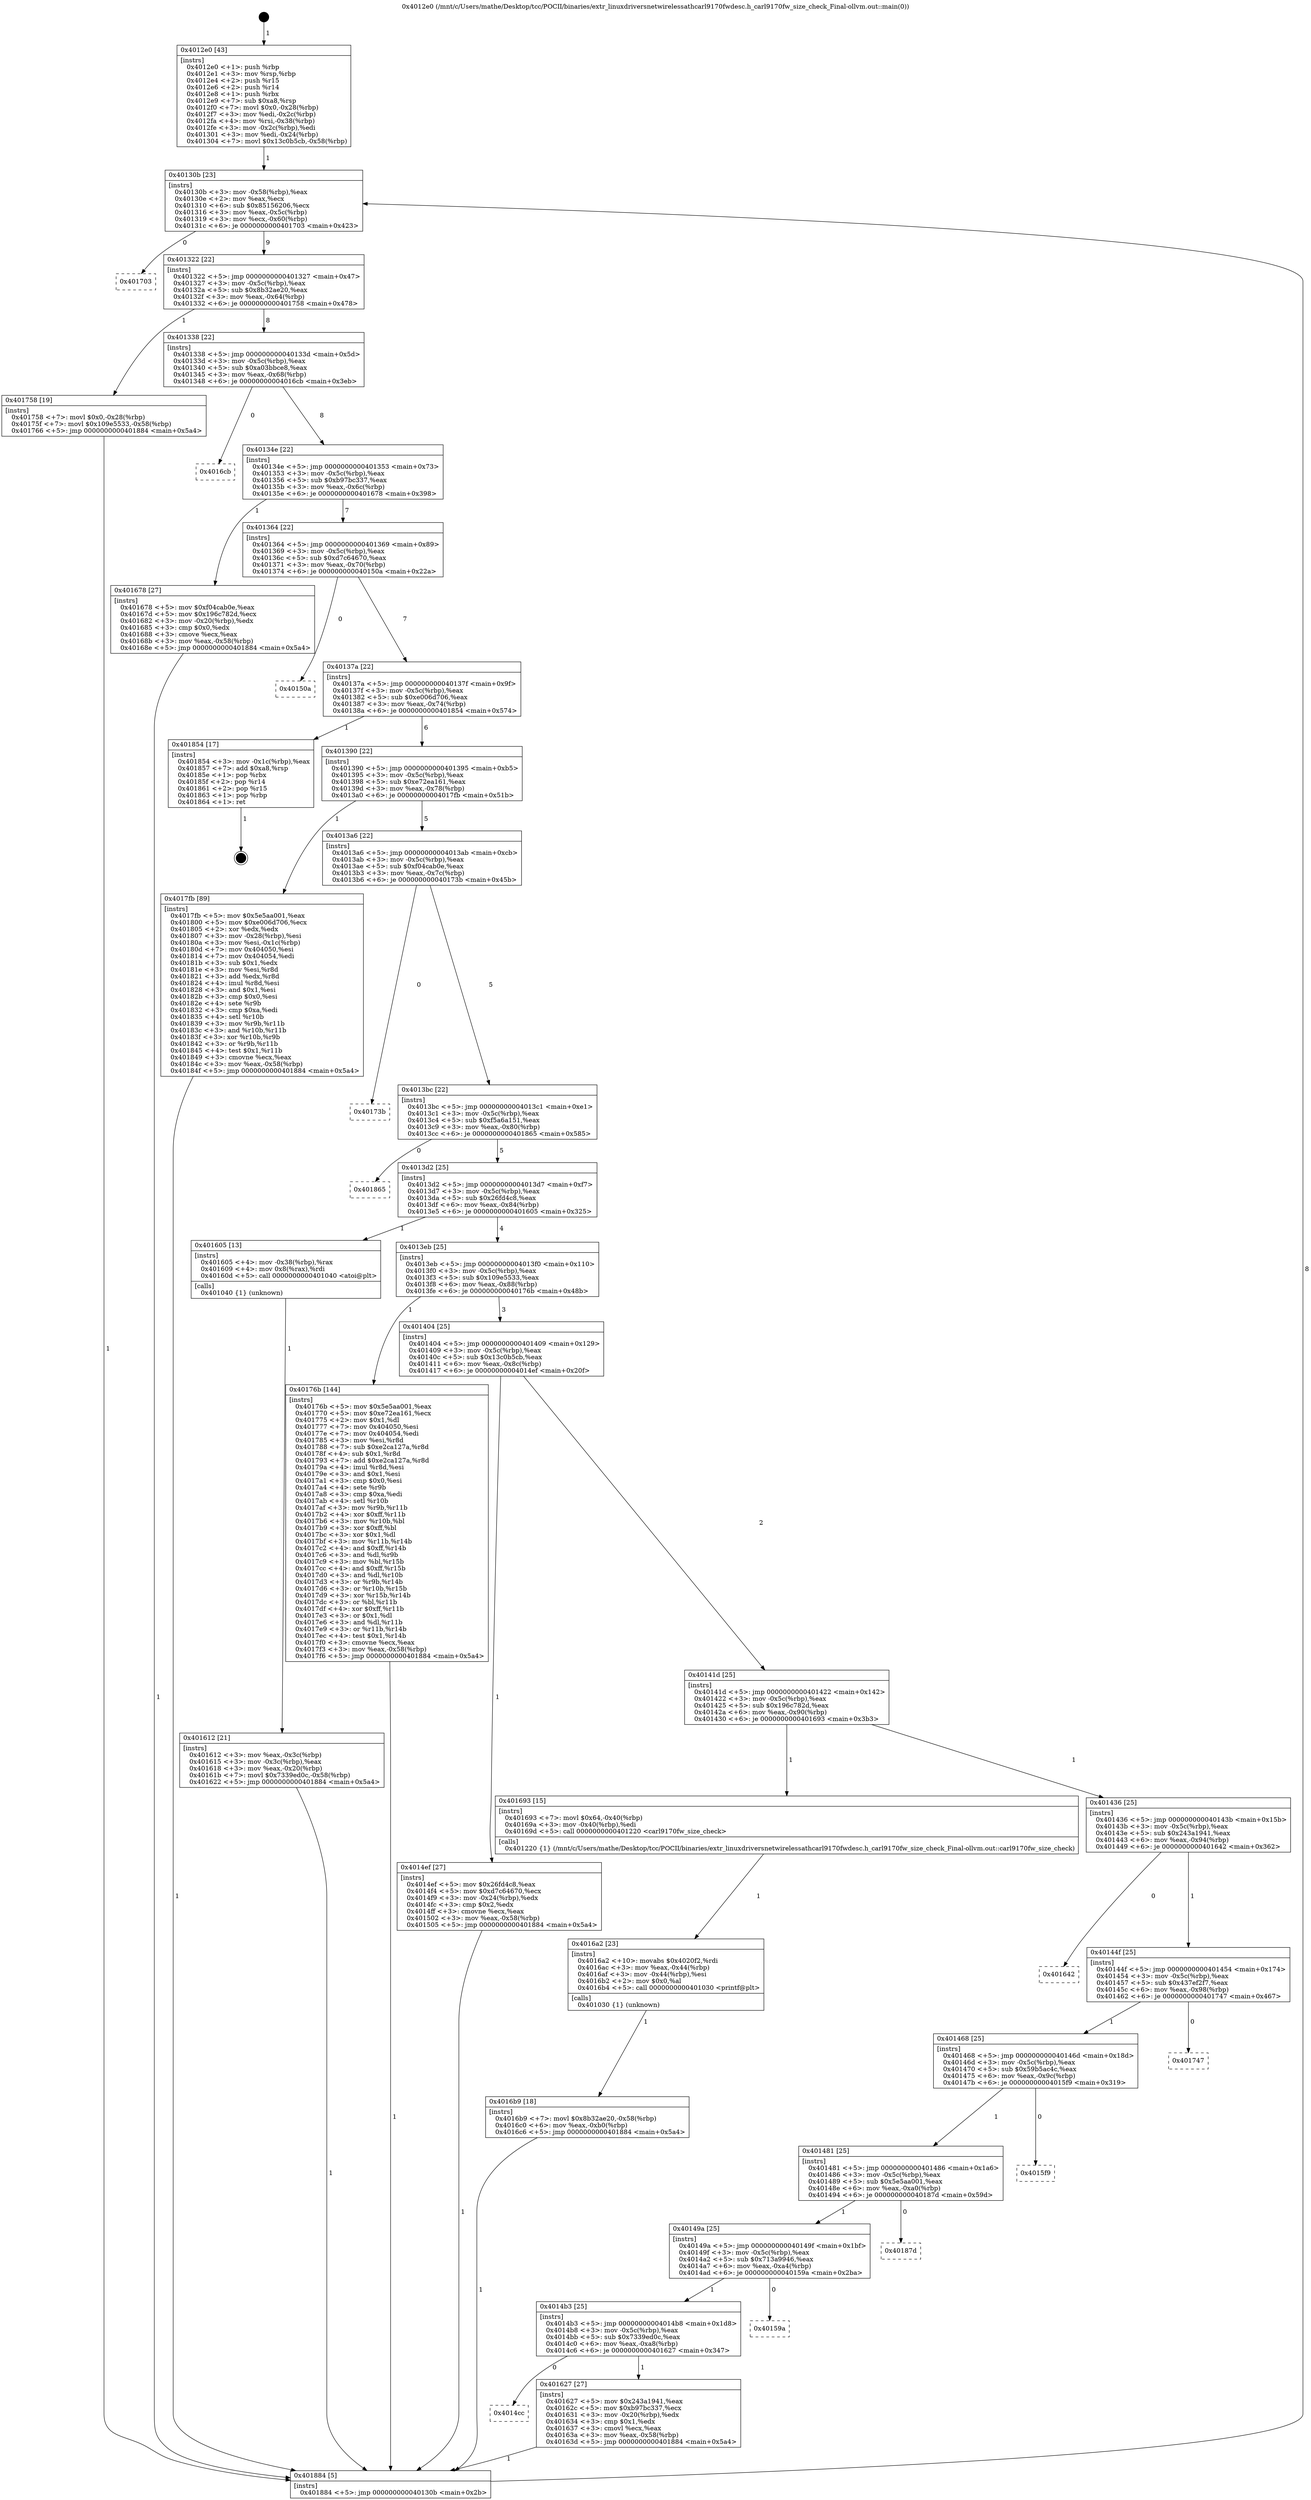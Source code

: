digraph "0x4012e0" {
  label = "0x4012e0 (/mnt/c/Users/mathe/Desktop/tcc/POCII/binaries/extr_linuxdriversnetwirelessathcarl9170fwdesc.h_carl9170fw_size_check_Final-ollvm.out::main(0))"
  labelloc = "t"
  node[shape=record]

  Entry [label="",width=0.3,height=0.3,shape=circle,fillcolor=black,style=filled]
  "0x40130b" [label="{
     0x40130b [23]\l
     | [instrs]\l
     &nbsp;&nbsp;0x40130b \<+3\>: mov -0x58(%rbp),%eax\l
     &nbsp;&nbsp;0x40130e \<+2\>: mov %eax,%ecx\l
     &nbsp;&nbsp;0x401310 \<+6\>: sub $0x85156206,%ecx\l
     &nbsp;&nbsp;0x401316 \<+3\>: mov %eax,-0x5c(%rbp)\l
     &nbsp;&nbsp;0x401319 \<+3\>: mov %ecx,-0x60(%rbp)\l
     &nbsp;&nbsp;0x40131c \<+6\>: je 0000000000401703 \<main+0x423\>\l
  }"]
  "0x401703" [label="{
     0x401703\l
  }", style=dashed]
  "0x401322" [label="{
     0x401322 [22]\l
     | [instrs]\l
     &nbsp;&nbsp;0x401322 \<+5\>: jmp 0000000000401327 \<main+0x47\>\l
     &nbsp;&nbsp;0x401327 \<+3\>: mov -0x5c(%rbp),%eax\l
     &nbsp;&nbsp;0x40132a \<+5\>: sub $0x8b32ae20,%eax\l
     &nbsp;&nbsp;0x40132f \<+3\>: mov %eax,-0x64(%rbp)\l
     &nbsp;&nbsp;0x401332 \<+6\>: je 0000000000401758 \<main+0x478\>\l
  }"]
  Exit [label="",width=0.3,height=0.3,shape=circle,fillcolor=black,style=filled,peripheries=2]
  "0x401758" [label="{
     0x401758 [19]\l
     | [instrs]\l
     &nbsp;&nbsp;0x401758 \<+7\>: movl $0x0,-0x28(%rbp)\l
     &nbsp;&nbsp;0x40175f \<+7\>: movl $0x109e5533,-0x58(%rbp)\l
     &nbsp;&nbsp;0x401766 \<+5\>: jmp 0000000000401884 \<main+0x5a4\>\l
  }"]
  "0x401338" [label="{
     0x401338 [22]\l
     | [instrs]\l
     &nbsp;&nbsp;0x401338 \<+5\>: jmp 000000000040133d \<main+0x5d\>\l
     &nbsp;&nbsp;0x40133d \<+3\>: mov -0x5c(%rbp),%eax\l
     &nbsp;&nbsp;0x401340 \<+5\>: sub $0xa03bbce8,%eax\l
     &nbsp;&nbsp;0x401345 \<+3\>: mov %eax,-0x68(%rbp)\l
     &nbsp;&nbsp;0x401348 \<+6\>: je 00000000004016cb \<main+0x3eb\>\l
  }"]
  "0x4016b9" [label="{
     0x4016b9 [18]\l
     | [instrs]\l
     &nbsp;&nbsp;0x4016b9 \<+7\>: movl $0x8b32ae20,-0x58(%rbp)\l
     &nbsp;&nbsp;0x4016c0 \<+6\>: mov %eax,-0xb0(%rbp)\l
     &nbsp;&nbsp;0x4016c6 \<+5\>: jmp 0000000000401884 \<main+0x5a4\>\l
  }"]
  "0x4016cb" [label="{
     0x4016cb\l
  }", style=dashed]
  "0x40134e" [label="{
     0x40134e [22]\l
     | [instrs]\l
     &nbsp;&nbsp;0x40134e \<+5\>: jmp 0000000000401353 \<main+0x73\>\l
     &nbsp;&nbsp;0x401353 \<+3\>: mov -0x5c(%rbp),%eax\l
     &nbsp;&nbsp;0x401356 \<+5\>: sub $0xb97bc337,%eax\l
     &nbsp;&nbsp;0x40135b \<+3\>: mov %eax,-0x6c(%rbp)\l
     &nbsp;&nbsp;0x40135e \<+6\>: je 0000000000401678 \<main+0x398\>\l
  }"]
  "0x4016a2" [label="{
     0x4016a2 [23]\l
     | [instrs]\l
     &nbsp;&nbsp;0x4016a2 \<+10\>: movabs $0x4020f2,%rdi\l
     &nbsp;&nbsp;0x4016ac \<+3\>: mov %eax,-0x44(%rbp)\l
     &nbsp;&nbsp;0x4016af \<+3\>: mov -0x44(%rbp),%esi\l
     &nbsp;&nbsp;0x4016b2 \<+2\>: mov $0x0,%al\l
     &nbsp;&nbsp;0x4016b4 \<+5\>: call 0000000000401030 \<printf@plt\>\l
     | [calls]\l
     &nbsp;&nbsp;0x401030 \{1\} (unknown)\l
  }"]
  "0x401678" [label="{
     0x401678 [27]\l
     | [instrs]\l
     &nbsp;&nbsp;0x401678 \<+5\>: mov $0xf04cab0e,%eax\l
     &nbsp;&nbsp;0x40167d \<+5\>: mov $0x196c782d,%ecx\l
     &nbsp;&nbsp;0x401682 \<+3\>: mov -0x20(%rbp),%edx\l
     &nbsp;&nbsp;0x401685 \<+3\>: cmp $0x0,%edx\l
     &nbsp;&nbsp;0x401688 \<+3\>: cmove %ecx,%eax\l
     &nbsp;&nbsp;0x40168b \<+3\>: mov %eax,-0x58(%rbp)\l
     &nbsp;&nbsp;0x40168e \<+5\>: jmp 0000000000401884 \<main+0x5a4\>\l
  }"]
  "0x401364" [label="{
     0x401364 [22]\l
     | [instrs]\l
     &nbsp;&nbsp;0x401364 \<+5\>: jmp 0000000000401369 \<main+0x89\>\l
     &nbsp;&nbsp;0x401369 \<+3\>: mov -0x5c(%rbp),%eax\l
     &nbsp;&nbsp;0x40136c \<+5\>: sub $0xd7c64670,%eax\l
     &nbsp;&nbsp;0x401371 \<+3\>: mov %eax,-0x70(%rbp)\l
     &nbsp;&nbsp;0x401374 \<+6\>: je 000000000040150a \<main+0x22a\>\l
  }"]
  "0x4014cc" [label="{
     0x4014cc\l
  }", style=dashed]
  "0x40150a" [label="{
     0x40150a\l
  }", style=dashed]
  "0x40137a" [label="{
     0x40137a [22]\l
     | [instrs]\l
     &nbsp;&nbsp;0x40137a \<+5\>: jmp 000000000040137f \<main+0x9f\>\l
     &nbsp;&nbsp;0x40137f \<+3\>: mov -0x5c(%rbp),%eax\l
     &nbsp;&nbsp;0x401382 \<+5\>: sub $0xe006d706,%eax\l
     &nbsp;&nbsp;0x401387 \<+3\>: mov %eax,-0x74(%rbp)\l
     &nbsp;&nbsp;0x40138a \<+6\>: je 0000000000401854 \<main+0x574\>\l
  }"]
  "0x401627" [label="{
     0x401627 [27]\l
     | [instrs]\l
     &nbsp;&nbsp;0x401627 \<+5\>: mov $0x243a1941,%eax\l
     &nbsp;&nbsp;0x40162c \<+5\>: mov $0xb97bc337,%ecx\l
     &nbsp;&nbsp;0x401631 \<+3\>: mov -0x20(%rbp),%edx\l
     &nbsp;&nbsp;0x401634 \<+3\>: cmp $0x1,%edx\l
     &nbsp;&nbsp;0x401637 \<+3\>: cmovl %ecx,%eax\l
     &nbsp;&nbsp;0x40163a \<+3\>: mov %eax,-0x58(%rbp)\l
     &nbsp;&nbsp;0x40163d \<+5\>: jmp 0000000000401884 \<main+0x5a4\>\l
  }"]
  "0x401854" [label="{
     0x401854 [17]\l
     | [instrs]\l
     &nbsp;&nbsp;0x401854 \<+3\>: mov -0x1c(%rbp),%eax\l
     &nbsp;&nbsp;0x401857 \<+7\>: add $0xa8,%rsp\l
     &nbsp;&nbsp;0x40185e \<+1\>: pop %rbx\l
     &nbsp;&nbsp;0x40185f \<+2\>: pop %r14\l
     &nbsp;&nbsp;0x401861 \<+2\>: pop %r15\l
     &nbsp;&nbsp;0x401863 \<+1\>: pop %rbp\l
     &nbsp;&nbsp;0x401864 \<+1\>: ret\l
  }"]
  "0x401390" [label="{
     0x401390 [22]\l
     | [instrs]\l
     &nbsp;&nbsp;0x401390 \<+5\>: jmp 0000000000401395 \<main+0xb5\>\l
     &nbsp;&nbsp;0x401395 \<+3\>: mov -0x5c(%rbp),%eax\l
     &nbsp;&nbsp;0x401398 \<+5\>: sub $0xe72ea161,%eax\l
     &nbsp;&nbsp;0x40139d \<+3\>: mov %eax,-0x78(%rbp)\l
     &nbsp;&nbsp;0x4013a0 \<+6\>: je 00000000004017fb \<main+0x51b\>\l
  }"]
  "0x4014b3" [label="{
     0x4014b3 [25]\l
     | [instrs]\l
     &nbsp;&nbsp;0x4014b3 \<+5\>: jmp 00000000004014b8 \<main+0x1d8\>\l
     &nbsp;&nbsp;0x4014b8 \<+3\>: mov -0x5c(%rbp),%eax\l
     &nbsp;&nbsp;0x4014bb \<+5\>: sub $0x7339ed0c,%eax\l
     &nbsp;&nbsp;0x4014c0 \<+6\>: mov %eax,-0xa8(%rbp)\l
     &nbsp;&nbsp;0x4014c6 \<+6\>: je 0000000000401627 \<main+0x347\>\l
  }"]
  "0x4017fb" [label="{
     0x4017fb [89]\l
     | [instrs]\l
     &nbsp;&nbsp;0x4017fb \<+5\>: mov $0x5e5aa001,%eax\l
     &nbsp;&nbsp;0x401800 \<+5\>: mov $0xe006d706,%ecx\l
     &nbsp;&nbsp;0x401805 \<+2\>: xor %edx,%edx\l
     &nbsp;&nbsp;0x401807 \<+3\>: mov -0x28(%rbp),%esi\l
     &nbsp;&nbsp;0x40180a \<+3\>: mov %esi,-0x1c(%rbp)\l
     &nbsp;&nbsp;0x40180d \<+7\>: mov 0x404050,%esi\l
     &nbsp;&nbsp;0x401814 \<+7\>: mov 0x404054,%edi\l
     &nbsp;&nbsp;0x40181b \<+3\>: sub $0x1,%edx\l
     &nbsp;&nbsp;0x40181e \<+3\>: mov %esi,%r8d\l
     &nbsp;&nbsp;0x401821 \<+3\>: add %edx,%r8d\l
     &nbsp;&nbsp;0x401824 \<+4\>: imul %r8d,%esi\l
     &nbsp;&nbsp;0x401828 \<+3\>: and $0x1,%esi\l
     &nbsp;&nbsp;0x40182b \<+3\>: cmp $0x0,%esi\l
     &nbsp;&nbsp;0x40182e \<+4\>: sete %r9b\l
     &nbsp;&nbsp;0x401832 \<+3\>: cmp $0xa,%edi\l
     &nbsp;&nbsp;0x401835 \<+4\>: setl %r10b\l
     &nbsp;&nbsp;0x401839 \<+3\>: mov %r9b,%r11b\l
     &nbsp;&nbsp;0x40183c \<+3\>: and %r10b,%r11b\l
     &nbsp;&nbsp;0x40183f \<+3\>: xor %r10b,%r9b\l
     &nbsp;&nbsp;0x401842 \<+3\>: or %r9b,%r11b\l
     &nbsp;&nbsp;0x401845 \<+4\>: test $0x1,%r11b\l
     &nbsp;&nbsp;0x401849 \<+3\>: cmovne %ecx,%eax\l
     &nbsp;&nbsp;0x40184c \<+3\>: mov %eax,-0x58(%rbp)\l
     &nbsp;&nbsp;0x40184f \<+5\>: jmp 0000000000401884 \<main+0x5a4\>\l
  }"]
  "0x4013a6" [label="{
     0x4013a6 [22]\l
     | [instrs]\l
     &nbsp;&nbsp;0x4013a6 \<+5\>: jmp 00000000004013ab \<main+0xcb\>\l
     &nbsp;&nbsp;0x4013ab \<+3\>: mov -0x5c(%rbp),%eax\l
     &nbsp;&nbsp;0x4013ae \<+5\>: sub $0xf04cab0e,%eax\l
     &nbsp;&nbsp;0x4013b3 \<+3\>: mov %eax,-0x7c(%rbp)\l
     &nbsp;&nbsp;0x4013b6 \<+6\>: je 000000000040173b \<main+0x45b\>\l
  }"]
  "0x40159a" [label="{
     0x40159a\l
  }", style=dashed]
  "0x40173b" [label="{
     0x40173b\l
  }", style=dashed]
  "0x4013bc" [label="{
     0x4013bc [22]\l
     | [instrs]\l
     &nbsp;&nbsp;0x4013bc \<+5\>: jmp 00000000004013c1 \<main+0xe1\>\l
     &nbsp;&nbsp;0x4013c1 \<+3\>: mov -0x5c(%rbp),%eax\l
     &nbsp;&nbsp;0x4013c4 \<+5\>: sub $0xf5a6a151,%eax\l
     &nbsp;&nbsp;0x4013c9 \<+3\>: mov %eax,-0x80(%rbp)\l
     &nbsp;&nbsp;0x4013cc \<+6\>: je 0000000000401865 \<main+0x585\>\l
  }"]
  "0x40149a" [label="{
     0x40149a [25]\l
     | [instrs]\l
     &nbsp;&nbsp;0x40149a \<+5\>: jmp 000000000040149f \<main+0x1bf\>\l
     &nbsp;&nbsp;0x40149f \<+3\>: mov -0x5c(%rbp),%eax\l
     &nbsp;&nbsp;0x4014a2 \<+5\>: sub $0x713a9946,%eax\l
     &nbsp;&nbsp;0x4014a7 \<+6\>: mov %eax,-0xa4(%rbp)\l
     &nbsp;&nbsp;0x4014ad \<+6\>: je 000000000040159a \<main+0x2ba\>\l
  }"]
  "0x401865" [label="{
     0x401865\l
  }", style=dashed]
  "0x4013d2" [label="{
     0x4013d2 [25]\l
     | [instrs]\l
     &nbsp;&nbsp;0x4013d2 \<+5\>: jmp 00000000004013d7 \<main+0xf7\>\l
     &nbsp;&nbsp;0x4013d7 \<+3\>: mov -0x5c(%rbp),%eax\l
     &nbsp;&nbsp;0x4013da \<+5\>: sub $0x26fd4c8,%eax\l
     &nbsp;&nbsp;0x4013df \<+6\>: mov %eax,-0x84(%rbp)\l
     &nbsp;&nbsp;0x4013e5 \<+6\>: je 0000000000401605 \<main+0x325\>\l
  }"]
  "0x40187d" [label="{
     0x40187d\l
  }", style=dashed]
  "0x401605" [label="{
     0x401605 [13]\l
     | [instrs]\l
     &nbsp;&nbsp;0x401605 \<+4\>: mov -0x38(%rbp),%rax\l
     &nbsp;&nbsp;0x401609 \<+4\>: mov 0x8(%rax),%rdi\l
     &nbsp;&nbsp;0x40160d \<+5\>: call 0000000000401040 \<atoi@plt\>\l
     | [calls]\l
     &nbsp;&nbsp;0x401040 \{1\} (unknown)\l
  }"]
  "0x4013eb" [label="{
     0x4013eb [25]\l
     | [instrs]\l
     &nbsp;&nbsp;0x4013eb \<+5\>: jmp 00000000004013f0 \<main+0x110\>\l
     &nbsp;&nbsp;0x4013f0 \<+3\>: mov -0x5c(%rbp),%eax\l
     &nbsp;&nbsp;0x4013f3 \<+5\>: sub $0x109e5533,%eax\l
     &nbsp;&nbsp;0x4013f8 \<+6\>: mov %eax,-0x88(%rbp)\l
     &nbsp;&nbsp;0x4013fe \<+6\>: je 000000000040176b \<main+0x48b\>\l
  }"]
  "0x401481" [label="{
     0x401481 [25]\l
     | [instrs]\l
     &nbsp;&nbsp;0x401481 \<+5\>: jmp 0000000000401486 \<main+0x1a6\>\l
     &nbsp;&nbsp;0x401486 \<+3\>: mov -0x5c(%rbp),%eax\l
     &nbsp;&nbsp;0x401489 \<+5\>: sub $0x5e5aa001,%eax\l
     &nbsp;&nbsp;0x40148e \<+6\>: mov %eax,-0xa0(%rbp)\l
     &nbsp;&nbsp;0x401494 \<+6\>: je 000000000040187d \<main+0x59d\>\l
  }"]
  "0x40176b" [label="{
     0x40176b [144]\l
     | [instrs]\l
     &nbsp;&nbsp;0x40176b \<+5\>: mov $0x5e5aa001,%eax\l
     &nbsp;&nbsp;0x401770 \<+5\>: mov $0xe72ea161,%ecx\l
     &nbsp;&nbsp;0x401775 \<+2\>: mov $0x1,%dl\l
     &nbsp;&nbsp;0x401777 \<+7\>: mov 0x404050,%esi\l
     &nbsp;&nbsp;0x40177e \<+7\>: mov 0x404054,%edi\l
     &nbsp;&nbsp;0x401785 \<+3\>: mov %esi,%r8d\l
     &nbsp;&nbsp;0x401788 \<+7\>: sub $0xe2ca127a,%r8d\l
     &nbsp;&nbsp;0x40178f \<+4\>: sub $0x1,%r8d\l
     &nbsp;&nbsp;0x401793 \<+7\>: add $0xe2ca127a,%r8d\l
     &nbsp;&nbsp;0x40179a \<+4\>: imul %r8d,%esi\l
     &nbsp;&nbsp;0x40179e \<+3\>: and $0x1,%esi\l
     &nbsp;&nbsp;0x4017a1 \<+3\>: cmp $0x0,%esi\l
     &nbsp;&nbsp;0x4017a4 \<+4\>: sete %r9b\l
     &nbsp;&nbsp;0x4017a8 \<+3\>: cmp $0xa,%edi\l
     &nbsp;&nbsp;0x4017ab \<+4\>: setl %r10b\l
     &nbsp;&nbsp;0x4017af \<+3\>: mov %r9b,%r11b\l
     &nbsp;&nbsp;0x4017b2 \<+4\>: xor $0xff,%r11b\l
     &nbsp;&nbsp;0x4017b6 \<+3\>: mov %r10b,%bl\l
     &nbsp;&nbsp;0x4017b9 \<+3\>: xor $0xff,%bl\l
     &nbsp;&nbsp;0x4017bc \<+3\>: xor $0x1,%dl\l
     &nbsp;&nbsp;0x4017bf \<+3\>: mov %r11b,%r14b\l
     &nbsp;&nbsp;0x4017c2 \<+4\>: and $0xff,%r14b\l
     &nbsp;&nbsp;0x4017c6 \<+3\>: and %dl,%r9b\l
     &nbsp;&nbsp;0x4017c9 \<+3\>: mov %bl,%r15b\l
     &nbsp;&nbsp;0x4017cc \<+4\>: and $0xff,%r15b\l
     &nbsp;&nbsp;0x4017d0 \<+3\>: and %dl,%r10b\l
     &nbsp;&nbsp;0x4017d3 \<+3\>: or %r9b,%r14b\l
     &nbsp;&nbsp;0x4017d6 \<+3\>: or %r10b,%r15b\l
     &nbsp;&nbsp;0x4017d9 \<+3\>: xor %r15b,%r14b\l
     &nbsp;&nbsp;0x4017dc \<+3\>: or %bl,%r11b\l
     &nbsp;&nbsp;0x4017df \<+4\>: xor $0xff,%r11b\l
     &nbsp;&nbsp;0x4017e3 \<+3\>: or $0x1,%dl\l
     &nbsp;&nbsp;0x4017e6 \<+3\>: and %dl,%r11b\l
     &nbsp;&nbsp;0x4017e9 \<+3\>: or %r11b,%r14b\l
     &nbsp;&nbsp;0x4017ec \<+4\>: test $0x1,%r14b\l
     &nbsp;&nbsp;0x4017f0 \<+3\>: cmovne %ecx,%eax\l
     &nbsp;&nbsp;0x4017f3 \<+3\>: mov %eax,-0x58(%rbp)\l
     &nbsp;&nbsp;0x4017f6 \<+5\>: jmp 0000000000401884 \<main+0x5a4\>\l
  }"]
  "0x401404" [label="{
     0x401404 [25]\l
     | [instrs]\l
     &nbsp;&nbsp;0x401404 \<+5\>: jmp 0000000000401409 \<main+0x129\>\l
     &nbsp;&nbsp;0x401409 \<+3\>: mov -0x5c(%rbp),%eax\l
     &nbsp;&nbsp;0x40140c \<+5\>: sub $0x13c0b5cb,%eax\l
     &nbsp;&nbsp;0x401411 \<+6\>: mov %eax,-0x8c(%rbp)\l
     &nbsp;&nbsp;0x401417 \<+6\>: je 00000000004014ef \<main+0x20f\>\l
  }"]
  "0x4015f9" [label="{
     0x4015f9\l
  }", style=dashed]
  "0x4014ef" [label="{
     0x4014ef [27]\l
     | [instrs]\l
     &nbsp;&nbsp;0x4014ef \<+5\>: mov $0x26fd4c8,%eax\l
     &nbsp;&nbsp;0x4014f4 \<+5\>: mov $0xd7c64670,%ecx\l
     &nbsp;&nbsp;0x4014f9 \<+3\>: mov -0x24(%rbp),%edx\l
     &nbsp;&nbsp;0x4014fc \<+3\>: cmp $0x2,%edx\l
     &nbsp;&nbsp;0x4014ff \<+3\>: cmovne %ecx,%eax\l
     &nbsp;&nbsp;0x401502 \<+3\>: mov %eax,-0x58(%rbp)\l
     &nbsp;&nbsp;0x401505 \<+5\>: jmp 0000000000401884 \<main+0x5a4\>\l
  }"]
  "0x40141d" [label="{
     0x40141d [25]\l
     | [instrs]\l
     &nbsp;&nbsp;0x40141d \<+5\>: jmp 0000000000401422 \<main+0x142\>\l
     &nbsp;&nbsp;0x401422 \<+3\>: mov -0x5c(%rbp),%eax\l
     &nbsp;&nbsp;0x401425 \<+5\>: sub $0x196c782d,%eax\l
     &nbsp;&nbsp;0x40142a \<+6\>: mov %eax,-0x90(%rbp)\l
     &nbsp;&nbsp;0x401430 \<+6\>: je 0000000000401693 \<main+0x3b3\>\l
  }"]
  "0x401884" [label="{
     0x401884 [5]\l
     | [instrs]\l
     &nbsp;&nbsp;0x401884 \<+5\>: jmp 000000000040130b \<main+0x2b\>\l
  }"]
  "0x4012e0" [label="{
     0x4012e0 [43]\l
     | [instrs]\l
     &nbsp;&nbsp;0x4012e0 \<+1\>: push %rbp\l
     &nbsp;&nbsp;0x4012e1 \<+3\>: mov %rsp,%rbp\l
     &nbsp;&nbsp;0x4012e4 \<+2\>: push %r15\l
     &nbsp;&nbsp;0x4012e6 \<+2\>: push %r14\l
     &nbsp;&nbsp;0x4012e8 \<+1\>: push %rbx\l
     &nbsp;&nbsp;0x4012e9 \<+7\>: sub $0xa8,%rsp\l
     &nbsp;&nbsp;0x4012f0 \<+7\>: movl $0x0,-0x28(%rbp)\l
     &nbsp;&nbsp;0x4012f7 \<+3\>: mov %edi,-0x2c(%rbp)\l
     &nbsp;&nbsp;0x4012fa \<+4\>: mov %rsi,-0x38(%rbp)\l
     &nbsp;&nbsp;0x4012fe \<+3\>: mov -0x2c(%rbp),%edi\l
     &nbsp;&nbsp;0x401301 \<+3\>: mov %edi,-0x24(%rbp)\l
     &nbsp;&nbsp;0x401304 \<+7\>: movl $0x13c0b5cb,-0x58(%rbp)\l
  }"]
  "0x401612" [label="{
     0x401612 [21]\l
     | [instrs]\l
     &nbsp;&nbsp;0x401612 \<+3\>: mov %eax,-0x3c(%rbp)\l
     &nbsp;&nbsp;0x401615 \<+3\>: mov -0x3c(%rbp),%eax\l
     &nbsp;&nbsp;0x401618 \<+3\>: mov %eax,-0x20(%rbp)\l
     &nbsp;&nbsp;0x40161b \<+7\>: movl $0x7339ed0c,-0x58(%rbp)\l
     &nbsp;&nbsp;0x401622 \<+5\>: jmp 0000000000401884 \<main+0x5a4\>\l
  }"]
  "0x401468" [label="{
     0x401468 [25]\l
     | [instrs]\l
     &nbsp;&nbsp;0x401468 \<+5\>: jmp 000000000040146d \<main+0x18d\>\l
     &nbsp;&nbsp;0x40146d \<+3\>: mov -0x5c(%rbp),%eax\l
     &nbsp;&nbsp;0x401470 \<+5\>: sub $0x59b5ac4c,%eax\l
     &nbsp;&nbsp;0x401475 \<+6\>: mov %eax,-0x9c(%rbp)\l
     &nbsp;&nbsp;0x40147b \<+6\>: je 00000000004015f9 \<main+0x319\>\l
  }"]
  "0x401693" [label="{
     0x401693 [15]\l
     | [instrs]\l
     &nbsp;&nbsp;0x401693 \<+7\>: movl $0x64,-0x40(%rbp)\l
     &nbsp;&nbsp;0x40169a \<+3\>: mov -0x40(%rbp),%edi\l
     &nbsp;&nbsp;0x40169d \<+5\>: call 0000000000401220 \<carl9170fw_size_check\>\l
     | [calls]\l
     &nbsp;&nbsp;0x401220 \{1\} (/mnt/c/Users/mathe/Desktop/tcc/POCII/binaries/extr_linuxdriversnetwirelessathcarl9170fwdesc.h_carl9170fw_size_check_Final-ollvm.out::carl9170fw_size_check)\l
  }"]
  "0x401436" [label="{
     0x401436 [25]\l
     | [instrs]\l
     &nbsp;&nbsp;0x401436 \<+5\>: jmp 000000000040143b \<main+0x15b\>\l
     &nbsp;&nbsp;0x40143b \<+3\>: mov -0x5c(%rbp),%eax\l
     &nbsp;&nbsp;0x40143e \<+5\>: sub $0x243a1941,%eax\l
     &nbsp;&nbsp;0x401443 \<+6\>: mov %eax,-0x94(%rbp)\l
     &nbsp;&nbsp;0x401449 \<+6\>: je 0000000000401642 \<main+0x362\>\l
  }"]
  "0x401747" [label="{
     0x401747\l
  }", style=dashed]
  "0x401642" [label="{
     0x401642\l
  }", style=dashed]
  "0x40144f" [label="{
     0x40144f [25]\l
     | [instrs]\l
     &nbsp;&nbsp;0x40144f \<+5\>: jmp 0000000000401454 \<main+0x174\>\l
     &nbsp;&nbsp;0x401454 \<+3\>: mov -0x5c(%rbp),%eax\l
     &nbsp;&nbsp;0x401457 \<+5\>: sub $0x437ef2f7,%eax\l
     &nbsp;&nbsp;0x40145c \<+6\>: mov %eax,-0x98(%rbp)\l
     &nbsp;&nbsp;0x401462 \<+6\>: je 0000000000401747 \<main+0x467\>\l
  }"]
  Entry -> "0x4012e0" [label=" 1"]
  "0x40130b" -> "0x401703" [label=" 0"]
  "0x40130b" -> "0x401322" [label=" 9"]
  "0x401854" -> Exit [label=" 1"]
  "0x401322" -> "0x401758" [label=" 1"]
  "0x401322" -> "0x401338" [label=" 8"]
  "0x4017fb" -> "0x401884" [label=" 1"]
  "0x401338" -> "0x4016cb" [label=" 0"]
  "0x401338" -> "0x40134e" [label=" 8"]
  "0x40176b" -> "0x401884" [label=" 1"]
  "0x40134e" -> "0x401678" [label=" 1"]
  "0x40134e" -> "0x401364" [label=" 7"]
  "0x401758" -> "0x401884" [label=" 1"]
  "0x401364" -> "0x40150a" [label=" 0"]
  "0x401364" -> "0x40137a" [label=" 7"]
  "0x4016b9" -> "0x401884" [label=" 1"]
  "0x40137a" -> "0x401854" [label=" 1"]
  "0x40137a" -> "0x401390" [label=" 6"]
  "0x4016a2" -> "0x4016b9" [label=" 1"]
  "0x401390" -> "0x4017fb" [label=" 1"]
  "0x401390" -> "0x4013a6" [label=" 5"]
  "0x401678" -> "0x401884" [label=" 1"]
  "0x4013a6" -> "0x40173b" [label=" 0"]
  "0x4013a6" -> "0x4013bc" [label=" 5"]
  "0x401627" -> "0x401884" [label=" 1"]
  "0x4013bc" -> "0x401865" [label=" 0"]
  "0x4013bc" -> "0x4013d2" [label=" 5"]
  "0x4014b3" -> "0x401627" [label=" 1"]
  "0x4013d2" -> "0x401605" [label=" 1"]
  "0x4013d2" -> "0x4013eb" [label=" 4"]
  "0x401693" -> "0x4016a2" [label=" 1"]
  "0x4013eb" -> "0x40176b" [label=" 1"]
  "0x4013eb" -> "0x401404" [label=" 3"]
  "0x40149a" -> "0x40159a" [label=" 0"]
  "0x401404" -> "0x4014ef" [label=" 1"]
  "0x401404" -> "0x40141d" [label=" 2"]
  "0x4014ef" -> "0x401884" [label=" 1"]
  "0x4012e0" -> "0x40130b" [label=" 1"]
  "0x401884" -> "0x40130b" [label=" 8"]
  "0x401605" -> "0x401612" [label=" 1"]
  "0x401612" -> "0x401884" [label=" 1"]
  "0x4014b3" -> "0x4014cc" [label=" 0"]
  "0x40141d" -> "0x401693" [label=" 1"]
  "0x40141d" -> "0x401436" [label=" 1"]
  "0x401481" -> "0x40187d" [label=" 0"]
  "0x401436" -> "0x401642" [label=" 0"]
  "0x401436" -> "0x40144f" [label=" 1"]
  "0x40149a" -> "0x4014b3" [label=" 1"]
  "0x40144f" -> "0x401747" [label=" 0"]
  "0x40144f" -> "0x401468" [label=" 1"]
  "0x401481" -> "0x40149a" [label=" 1"]
  "0x401468" -> "0x4015f9" [label=" 0"]
  "0x401468" -> "0x401481" [label=" 1"]
}
